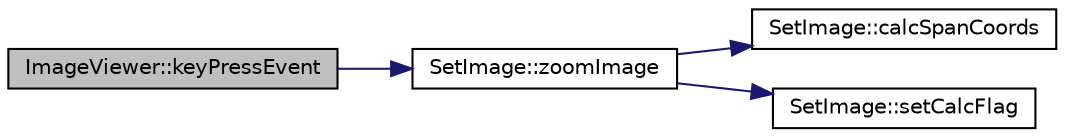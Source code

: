 digraph "ImageViewer::keyPressEvent"
{
 // LATEX_PDF_SIZE
  edge [fontname="Helvetica",fontsize="10",labelfontname="Helvetica",labelfontsize="10"];
  node [fontname="Helvetica",fontsize="10",shape=record];
  rankdir="LR";
  Node1 [label="ImageViewer::keyPressEvent",height=0.2,width=0.4,color="black", fillcolor="grey75", style="filled", fontcolor="black",tooltip=" "];
  Node1 -> Node2 [color="midnightblue",fontsize="10",style="solid",fontname="Helvetica"];
  Node2 [label="SetImage::zoomImage",height=0.2,width=0.4,color="black", fillcolor="white", style="filled",URL="$class_set_image.html#a52ca9199672df244756d03bcde8904d2",tooltip=" "];
  Node2 -> Node3 [color="midnightblue",fontsize="10",style="solid",fontname="Helvetica"];
  Node3 [label="SetImage::calcSpanCoords",height=0.2,width=0.4,color="black", fillcolor="white", style="filled",URL="$class_set_image.html#a9fa26f15173e6dd51978ba5dcc46f16b",tooltip=" "];
  Node2 -> Node4 [color="midnightblue",fontsize="10",style="solid",fontname="Helvetica"];
  Node4 [label="SetImage::setCalcFlag",height=0.2,width=0.4,color="black", fillcolor="white", style="filled",URL="$class_set_image.html#a13649460d2fc334dc639d1fa6a702b91",tooltip="Specifies whether a set should be recalculated."];
}

